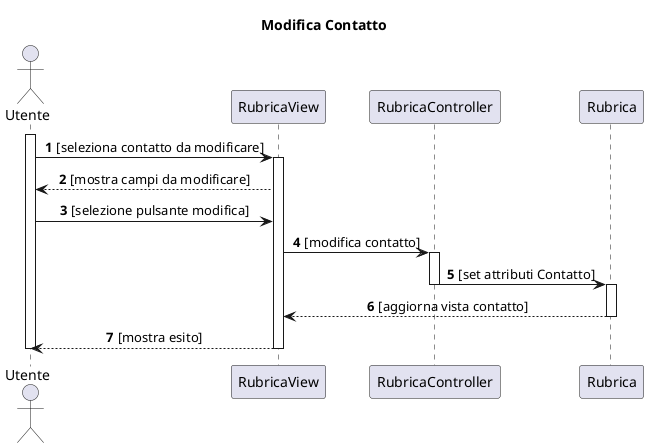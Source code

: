 @startuml
title Modifica Contatto
autonumber
actor Utente
participant RubricaView
participant RubricaController
participant Rubrica
activate Utente
skinparam sequenceMessageAlign center
Utente -> RubricaView:[seleziona contatto da modificare]
activate RubricaView
RubricaView --> Utente:[mostra campi da modificare]
Utente -> RubricaView:[selezione pulsante modifica]
RubricaView -> RubricaController:[modifica contatto]
activate RubricaController
RubricaController -> Rubrica:[set attributi Contatto]
deactivate RubricaController
activate Rubrica
Rubrica --> RubricaView: [aggiorna vista contatto]
deactivate Rubrica
RubricaView --> Utente: [mostra esito]
deactivate Utente
deactivate RubricaView
@enduml
